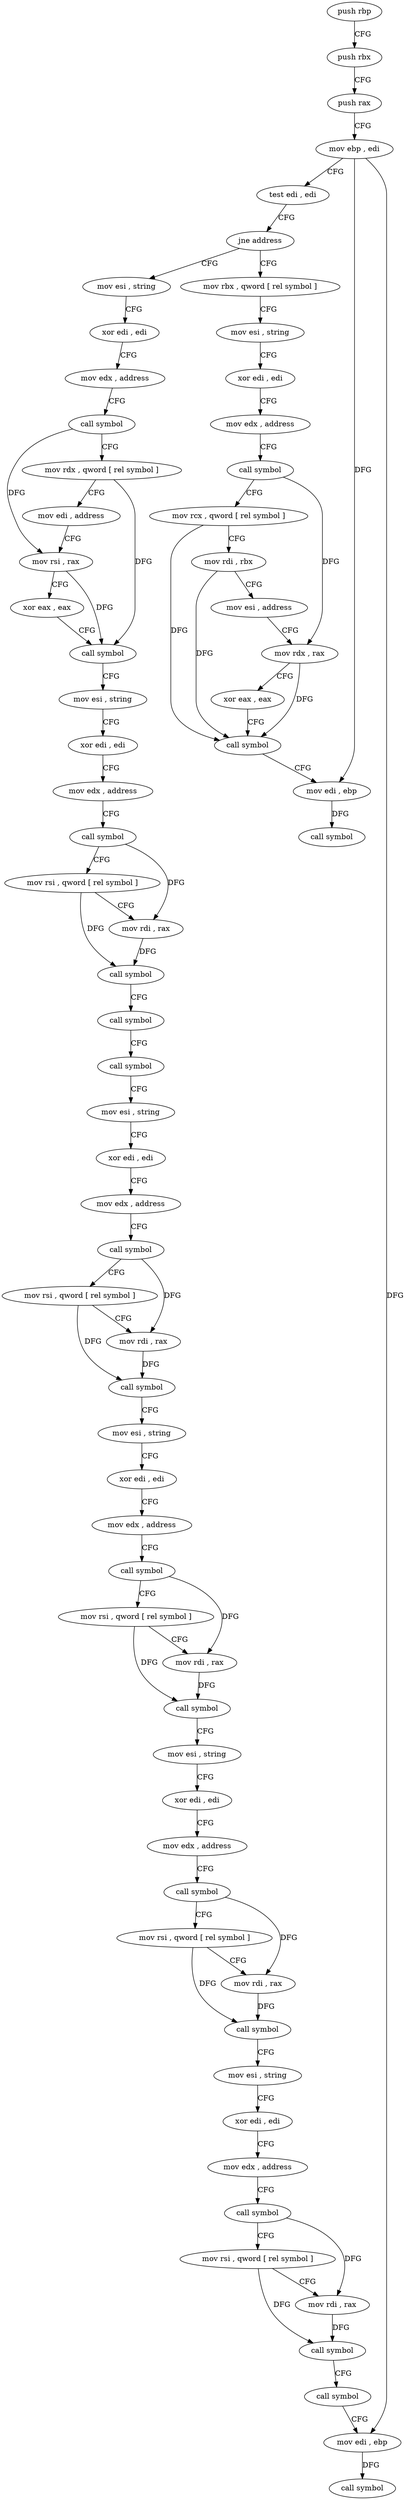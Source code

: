 digraph "func" {
"4200128" [label = "push rbp" ]
"4200129" [label = "push rbx" ]
"4200130" [label = "push rax" ]
"4200131" [label = "mov ebp , edi" ]
"4200133" [label = "test edi , edi" ]
"4200135" [label = "jne address" ]
"4200362" [label = "mov rbx , qword [ rel symbol ]" ]
"4200141" [label = "mov esi , string" ]
"4200369" [label = "mov esi , string" ]
"4200374" [label = "xor edi , edi" ]
"4200376" [label = "mov edx , address" ]
"4200381" [label = "call symbol" ]
"4200386" [label = "mov rcx , qword [ rel symbol ]" ]
"4200393" [label = "mov rdi , rbx" ]
"4200396" [label = "mov esi , address" ]
"4200401" [label = "mov rdx , rax" ]
"4200404" [label = "xor eax , eax" ]
"4200406" [label = "call symbol" ]
"4200411" [label = "mov edi , ebp" ]
"4200413" [label = "call symbol" ]
"4200146" [label = "xor edi , edi" ]
"4200148" [label = "mov edx , address" ]
"4200153" [label = "call symbol" ]
"4200158" [label = "mov rdx , qword [ rel symbol ]" ]
"4200165" [label = "mov edi , address" ]
"4200170" [label = "mov rsi , rax" ]
"4200173" [label = "xor eax , eax" ]
"4200175" [label = "call symbol" ]
"4200180" [label = "mov esi , string" ]
"4200185" [label = "xor edi , edi" ]
"4200187" [label = "mov edx , address" ]
"4200192" [label = "call symbol" ]
"4200197" [label = "mov rsi , qword [ rel symbol ]" ]
"4200204" [label = "mov rdi , rax" ]
"4200207" [label = "call symbol" ]
"4200212" [label = "call symbol" ]
"4200217" [label = "call symbol" ]
"4200222" [label = "mov esi , string" ]
"4200227" [label = "xor edi , edi" ]
"4200229" [label = "mov edx , address" ]
"4200234" [label = "call symbol" ]
"4200239" [label = "mov rsi , qword [ rel symbol ]" ]
"4200246" [label = "mov rdi , rax" ]
"4200249" [label = "call symbol" ]
"4200254" [label = "mov esi , string" ]
"4200259" [label = "xor edi , edi" ]
"4200261" [label = "mov edx , address" ]
"4200266" [label = "call symbol" ]
"4200271" [label = "mov rsi , qword [ rel symbol ]" ]
"4200278" [label = "mov rdi , rax" ]
"4200281" [label = "call symbol" ]
"4200286" [label = "mov esi , string" ]
"4200291" [label = "xor edi , edi" ]
"4200293" [label = "mov edx , address" ]
"4200298" [label = "call symbol" ]
"4200303" [label = "mov rsi , qword [ rel symbol ]" ]
"4200310" [label = "mov rdi , rax" ]
"4200313" [label = "call symbol" ]
"4200318" [label = "mov esi , string" ]
"4200323" [label = "xor edi , edi" ]
"4200325" [label = "mov edx , address" ]
"4200330" [label = "call symbol" ]
"4200335" [label = "mov rsi , qword [ rel symbol ]" ]
"4200342" [label = "mov rdi , rax" ]
"4200345" [label = "call symbol" ]
"4200350" [label = "call symbol" ]
"4200355" [label = "mov edi , ebp" ]
"4200357" [label = "call symbol" ]
"4200128" -> "4200129" [ label = "CFG" ]
"4200129" -> "4200130" [ label = "CFG" ]
"4200130" -> "4200131" [ label = "CFG" ]
"4200131" -> "4200133" [ label = "CFG" ]
"4200131" -> "4200411" [ label = "DFG" ]
"4200131" -> "4200355" [ label = "DFG" ]
"4200133" -> "4200135" [ label = "CFG" ]
"4200135" -> "4200362" [ label = "CFG" ]
"4200135" -> "4200141" [ label = "CFG" ]
"4200362" -> "4200369" [ label = "CFG" ]
"4200141" -> "4200146" [ label = "CFG" ]
"4200369" -> "4200374" [ label = "CFG" ]
"4200374" -> "4200376" [ label = "CFG" ]
"4200376" -> "4200381" [ label = "CFG" ]
"4200381" -> "4200386" [ label = "CFG" ]
"4200381" -> "4200401" [ label = "DFG" ]
"4200386" -> "4200393" [ label = "CFG" ]
"4200386" -> "4200406" [ label = "DFG" ]
"4200393" -> "4200396" [ label = "CFG" ]
"4200393" -> "4200406" [ label = "DFG" ]
"4200396" -> "4200401" [ label = "CFG" ]
"4200401" -> "4200404" [ label = "CFG" ]
"4200401" -> "4200406" [ label = "DFG" ]
"4200404" -> "4200406" [ label = "CFG" ]
"4200406" -> "4200411" [ label = "CFG" ]
"4200411" -> "4200413" [ label = "DFG" ]
"4200146" -> "4200148" [ label = "CFG" ]
"4200148" -> "4200153" [ label = "CFG" ]
"4200153" -> "4200158" [ label = "CFG" ]
"4200153" -> "4200170" [ label = "DFG" ]
"4200158" -> "4200165" [ label = "CFG" ]
"4200158" -> "4200175" [ label = "DFG" ]
"4200165" -> "4200170" [ label = "CFG" ]
"4200170" -> "4200173" [ label = "CFG" ]
"4200170" -> "4200175" [ label = "DFG" ]
"4200173" -> "4200175" [ label = "CFG" ]
"4200175" -> "4200180" [ label = "CFG" ]
"4200180" -> "4200185" [ label = "CFG" ]
"4200185" -> "4200187" [ label = "CFG" ]
"4200187" -> "4200192" [ label = "CFG" ]
"4200192" -> "4200197" [ label = "CFG" ]
"4200192" -> "4200204" [ label = "DFG" ]
"4200197" -> "4200204" [ label = "CFG" ]
"4200197" -> "4200207" [ label = "DFG" ]
"4200204" -> "4200207" [ label = "DFG" ]
"4200207" -> "4200212" [ label = "CFG" ]
"4200212" -> "4200217" [ label = "CFG" ]
"4200217" -> "4200222" [ label = "CFG" ]
"4200222" -> "4200227" [ label = "CFG" ]
"4200227" -> "4200229" [ label = "CFG" ]
"4200229" -> "4200234" [ label = "CFG" ]
"4200234" -> "4200239" [ label = "CFG" ]
"4200234" -> "4200246" [ label = "DFG" ]
"4200239" -> "4200246" [ label = "CFG" ]
"4200239" -> "4200249" [ label = "DFG" ]
"4200246" -> "4200249" [ label = "DFG" ]
"4200249" -> "4200254" [ label = "CFG" ]
"4200254" -> "4200259" [ label = "CFG" ]
"4200259" -> "4200261" [ label = "CFG" ]
"4200261" -> "4200266" [ label = "CFG" ]
"4200266" -> "4200271" [ label = "CFG" ]
"4200266" -> "4200278" [ label = "DFG" ]
"4200271" -> "4200278" [ label = "CFG" ]
"4200271" -> "4200281" [ label = "DFG" ]
"4200278" -> "4200281" [ label = "DFG" ]
"4200281" -> "4200286" [ label = "CFG" ]
"4200286" -> "4200291" [ label = "CFG" ]
"4200291" -> "4200293" [ label = "CFG" ]
"4200293" -> "4200298" [ label = "CFG" ]
"4200298" -> "4200303" [ label = "CFG" ]
"4200298" -> "4200310" [ label = "DFG" ]
"4200303" -> "4200310" [ label = "CFG" ]
"4200303" -> "4200313" [ label = "DFG" ]
"4200310" -> "4200313" [ label = "DFG" ]
"4200313" -> "4200318" [ label = "CFG" ]
"4200318" -> "4200323" [ label = "CFG" ]
"4200323" -> "4200325" [ label = "CFG" ]
"4200325" -> "4200330" [ label = "CFG" ]
"4200330" -> "4200335" [ label = "CFG" ]
"4200330" -> "4200342" [ label = "DFG" ]
"4200335" -> "4200342" [ label = "CFG" ]
"4200335" -> "4200345" [ label = "DFG" ]
"4200342" -> "4200345" [ label = "DFG" ]
"4200345" -> "4200350" [ label = "CFG" ]
"4200350" -> "4200355" [ label = "CFG" ]
"4200355" -> "4200357" [ label = "DFG" ]
}
